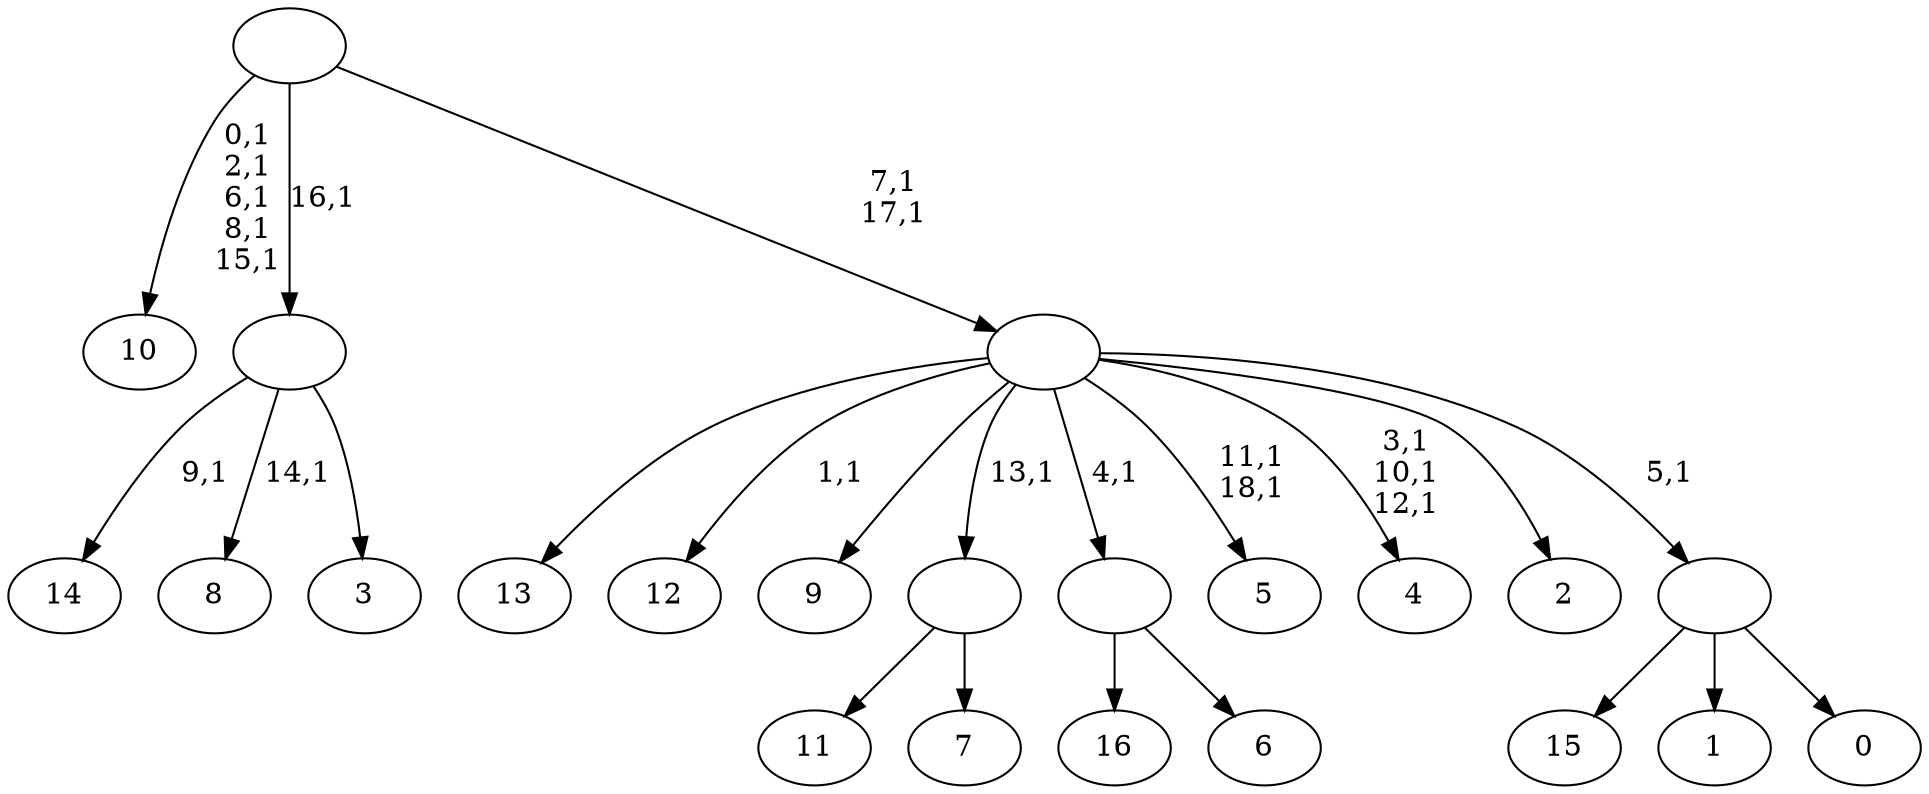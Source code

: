 digraph T {
	36 [label="16"]
	35 [label="15"]
	34 [label="14"]
	32 [label="13"]
	31 [label="12"]
	29 [label="11"]
	28 [label="10"]
	22 [label="9"]
	21 [label="8"]
	19 [label="7"]
	18 [label=""]
	17 [label="6"]
	16 [label=""]
	15 [label="5"]
	12 [label="4"]
	8 [label="3"]
	7 [label=""]
	6 [label="2"]
	5 [label="1"]
	4 [label="0"]
	3 [label=""]
	2 [label=""]
	0 [label=""]
	18 -> 29 [label=""]
	18 -> 19 [label=""]
	16 -> 36 [label=""]
	16 -> 17 [label=""]
	7 -> 21 [label="14,1"]
	7 -> 34 [label="9,1"]
	7 -> 8 [label=""]
	3 -> 35 [label=""]
	3 -> 5 [label=""]
	3 -> 4 [label=""]
	2 -> 12 [label="3,1\n10,1\n12,1"]
	2 -> 15 [label="11,1\n18,1"]
	2 -> 31 [label="1,1"]
	2 -> 32 [label=""]
	2 -> 22 [label=""]
	2 -> 18 [label="13,1"]
	2 -> 16 [label="4,1"]
	2 -> 6 [label=""]
	2 -> 3 [label="5,1"]
	0 -> 2 [label="7,1\n17,1"]
	0 -> 28 [label="0,1\n2,1\n6,1\n8,1\n15,1"]
	0 -> 7 [label="16,1"]
}
